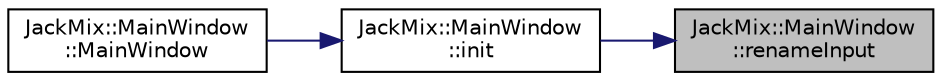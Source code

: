 digraph "JackMix::MainWindow::renameInput"
{
 // LATEX_PDF_SIZE
  edge [fontname="Helvetica",fontsize="10",labelfontname="Helvetica",labelfontsize="10"];
  node [fontname="Helvetica",fontsize="10",shape=record];
  rankdir="RL";
  Node1 [label="JackMix::MainWindow\l::renameInput",height=0.2,width=0.4,color="black", fillcolor="grey75", style="filled", fontcolor="black",tooltip=" "];
  Node1 -> Node2 [dir="back",color="midnightblue",fontsize="10",style="solid",fontname="Helvetica"];
  Node2 [label="JackMix::MainWindow\l::init",height=0.2,width=0.4,color="black", fillcolor="white", style="filled",URL="$df/d8c/class_jack_mix_1_1_main_window.html#a671e7e5b0a3a7a3fb1cf44c5c8377952",tooltip=" "];
  Node2 -> Node3 [dir="back",color="midnightblue",fontsize="10",style="solid",fontname="Helvetica"];
  Node3 [label="JackMix::MainWindow\l::MainWindow",height=0.2,width=0.4,color="black", fillcolor="white", style="filled",URL="$df/d8c/class_jack_mix_1_1_main_window.html#a2022dfcfcd6eeba03aec9f1e6eb3ece0",tooltip=" "];
}
